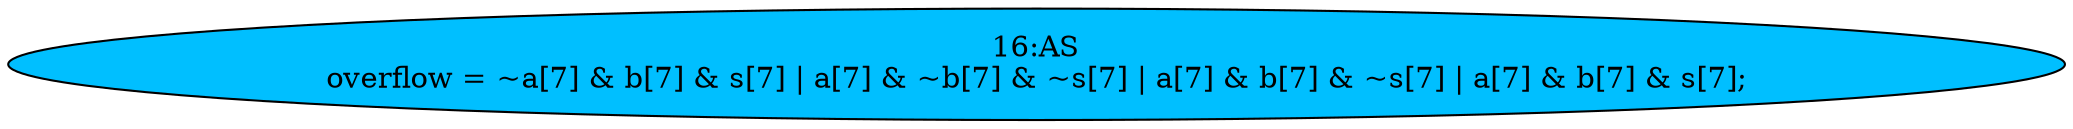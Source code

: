 strict digraph "" {
	node [label="\N"];
	"16:AS"	[ast="<pyverilog.vparser.ast.Assign object at 0x7fae79f61a50>",
		def_var="['overflow']",
		fillcolor=deepskyblue,
		label="16:AS
overflow = ~a[7] & b[7] & s[7] | a[7] & ~b[7] & ~s[7] | a[7] & b[7] & ~s[7] | a[7] & b[7] & s[7];",
		statements="[]",
		style=filled,
		typ=Assign,
		use_var="['a', 'b', 's', 'a', 'b', 's', 'a', 'b', 's', 'a', 'b', 's']"];
}
